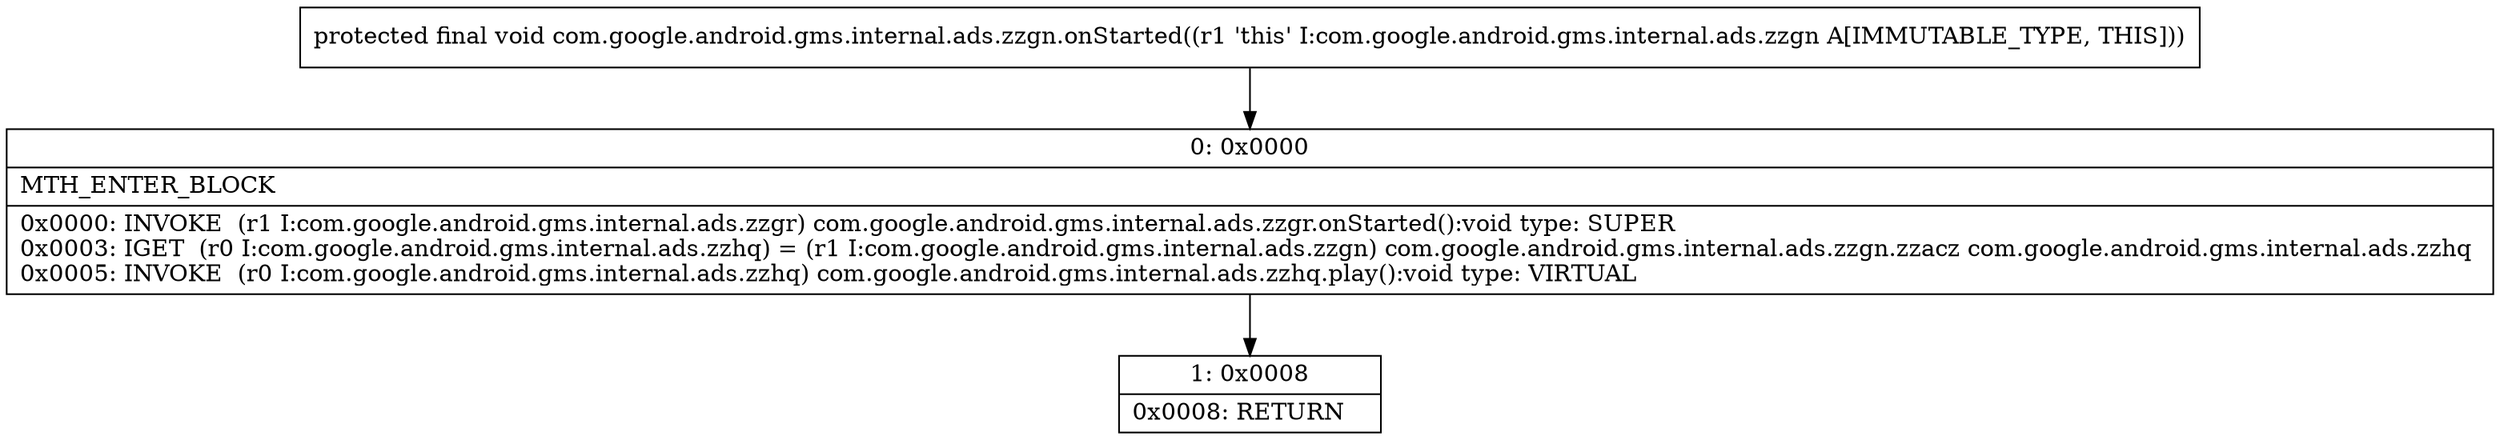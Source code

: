 digraph "CFG forcom.google.android.gms.internal.ads.zzgn.onStarted()V" {
Node_0 [shape=record,label="{0\:\ 0x0000|MTH_ENTER_BLOCK\l|0x0000: INVOKE  (r1 I:com.google.android.gms.internal.ads.zzgr) com.google.android.gms.internal.ads.zzgr.onStarted():void type: SUPER \l0x0003: IGET  (r0 I:com.google.android.gms.internal.ads.zzhq) = (r1 I:com.google.android.gms.internal.ads.zzgn) com.google.android.gms.internal.ads.zzgn.zzacz com.google.android.gms.internal.ads.zzhq \l0x0005: INVOKE  (r0 I:com.google.android.gms.internal.ads.zzhq) com.google.android.gms.internal.ads.zzhq.play():void type: VIRTUAL \l}"];
Node_1 [shape=record,label="{1\:\ 0x0008|0x0008: RETURN   \l}"];
MethodNode[shape=record,label="{protected final void com.google.android.gms.internal.ads.zzgn.onStarted((r1 'this' I:com.google.android.gms.internal.ads.zzgn A[IMMUTABLE_TYPE, THIS])) }"];
MethodNode -> Node_0;
Node_0 -> Node_1;
}

